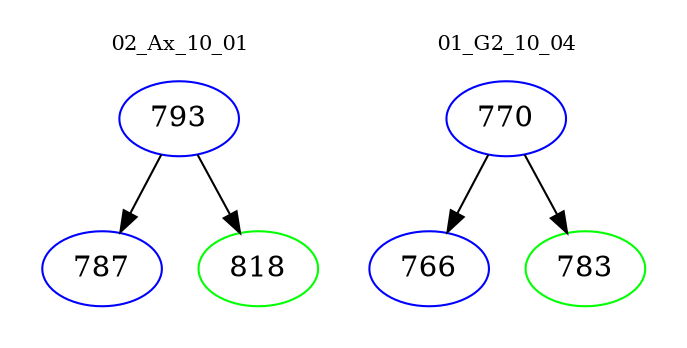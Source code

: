digraph{
subgraph cluster_0 {
color = white
label = "02_Ax_10_01";
fontsize=10;
T0_793 [label="793", color="blue"]
T0_793 -> T0_787 [color="black"]
T0_787 [label="787", color="blue"]
T0_793 -> T0_818 [color="black"]
T0_818 [label="818", color="green"]
}
subgraph cluster_1 {
color = white
label = "01_G2_10_04";
fontsize=10;
T1_770 [label="770", color="blue"]
T1_770 -> T1_766 [color="black"]
T1_766 [label="766", color="blue"]
T1_770 -> T1_783 [color="black"]
T1_783 [label="783", color="green"]
}
}
